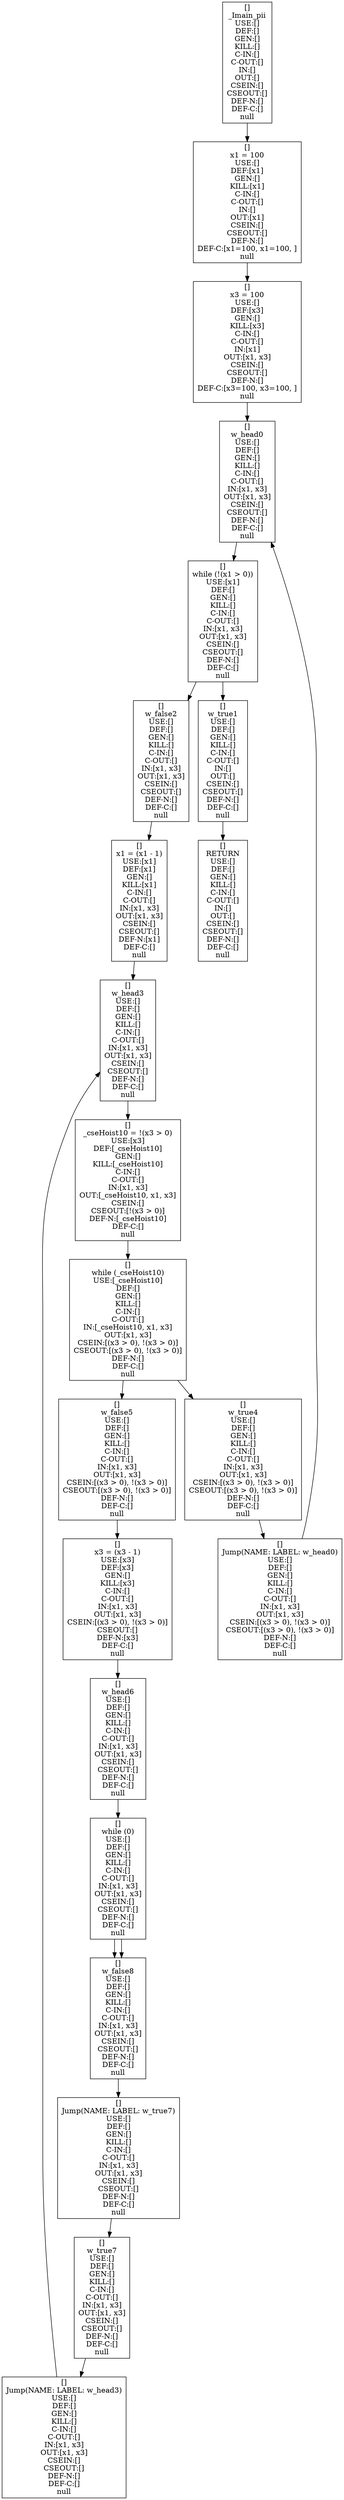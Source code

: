 digraph test {
a783148 [label="[]\n_Imain_pii\nUSE:[]\nDEF:[]\nGEN:[]\nKILL:[]\nC-IN:[]\nC-OUT:[]\nIN:[]\nOUT:[]\nCSEIN:[]\nCSEOUT:[]\nDEF-N:[]\nDEF-C:[]\nnull" shape=box];
a783148->a9042915
a9042915 [label="[]\nx1 = 100\nUSE:[]\nDEF:[x1]\nGEN:[]\nKILL:[x1]\nC-IN:[]\nC-OUT:[]\nIN:[]\nOUT:[x1]\nCSEIN:[]\nCSEOUT:[]\nDEF-N:[]\nDEF-C:[x1=100, x1=100, ]\nnull" shape=box];
a9042915->a16259139
a16259139 [label="[]\nx3 = 100\nUSE:[]\nDEF:[x3]\nGEN:[]\nKILL:[x3]\nC-IN:[]\nC-OUT:[]\nIN:[x1]\nOUT:[x1, x3]\nCSEIN:[]\nCSEOUT:[]\nDEF-N:[]\nDEF-C:[x3=100, x3=100, ]\nnull" shape=box];
a16259139->a10490677
a10490677 [label="[]\nw_head0\nUSE:[]\nDEF:[]\nGEN:[]\nKILL:[]\nC-IN:[]\nC-OUT:[]\nIN:[x1, x3]\nOUT:[x1, x3]\nCSEIN:[]\nCSEOUT:[]\nDEF-N:[]\nDEF-C:[]\nnull" shape=box];
a10490677->a56667
a56667 [label="[]\nwhile (!(x1 > 0))\nUSE:[x1]\nDEF:[]\nGEN:[]\nKILL:[]\nC-IN:[]\nC-OUT:[]\nIN:[x1, x3]\nOUT:[x1, x3]\nCSEIN:[]\nCSEOUT:[]\nDEF-N:[]\nDEF-C:[]\nnull" shape=box];
a56667->a11227341
a11227341 [label="[]\nw_true1\nUSE:[]\nDEF:[]\nGEN:[]\nKILL:[]\nC-IN:[]\nC-OUT:[]\nIN:[]\nOUT:[]\nCSEIN:[]\nCSEOUT:[]\nDEF-N:[]\nDEF-C:[]\nnull" shape=box];
a11227341->a12893404
a12893404 [label="[]\nRETURN\nUSE:[]\nDEF:[]\nGEN:[]\nKILL:[]\nC-IN:[]\nC-OUT:[]\nIN:[]\nOUT:[]\nCSEIN:[]\nCSEOUT:[]\nDEF-N:[]\nDEF-C:[]\nnull" shape=box];
a56667->a27284232
a27284232 [label="[]\nw_false2\nUSE:[]\nDEF:[]\nGEN:[]\nKILL:[]\nC-IN:[]\nC-OUT:[]\nIN:[x1, x3]\nOUT:[x1, x3]\nCSEIN:[]\nCSEOUT:[]\nDEF-N:[]\nDEF-C:[]\nnull" shape=box];
a27284232->a4932403
a4932403 [label="[]\nx1 = (x1 - 1)\nUSE:[x1]\nDEF:[x1]\nGEN:[]\nKILL:[x1]\nC-IN:[]\nC-OUT:[]\nIN:[x1, x3]\nOUT:[x1, x3]\nCSEIN:[]\nCSEOUT:[]\nDEF-N:[x1]\nDEF-C:[]\nnull" shape=box];
a4932403->a21666162
a21666162 [label="[]\nw_head3\nUSE:[]\nDEF:[]\nGEN:[]\nKILL:[]\nC-IN:[]\nC-OUT:[]\nIN:[x1, x3]\nOUT:[x1, x3]\nCSEIN:[]\nCSEOUT:[]\nDEF-N:[]\nDEF-C:[]\nnull" shape=box];
a21666162->a8225923
a8225923 [label="[]\n_cseHoist10 = !(x3 > 0)\nUSE:[x3]\nDEF:[_cseHoist10]\nGEN:[]\nKILL:[_cseHoist10]\nC-IN:[]\nC-OUT:[]\nIN:[x1, x3]\nOUT:[_cseHoist10, x1, x3]\nCSEIN:[]\nCSEOUT:[!(x3 > 0)]\nDEF-N:[_cseHoist10]\nDEF-C:[]\nnull" shape=box];
a8225923->a19456522
a19456522 [label="[]\nwhile (_cseHoist10)\nUSE:[_cseHoist10]\nDEF:[]\nGEN:[]\nKILL:[]\nC-IN:[]\nC-OUT:[]\nIN:[_cseHoist10, x1, x3]\nOUT:[x1, x3]\nCSEIN:[(x3 > 0), !(x3 > 0)]\nCSEOUT:[(x3 > 0), !(x3 > 0)]\nDEF-N:[]\nDEF-C:[]\nnull" shape=box];
a19456522->a7704521
a7704521 [label="[]\nw_true4\nUSE:[]\nDEF:[]\nGEN:[]\nKILL:[]\nC-IN:[]\nC-OUT:[]\nIN:[x1, x3]\nOUT:[x1, x3]\nCSEIN:[(x3 > 0), !(x3 > 0)]\nCSEOUT:[(x3 > 0), !(x3 > 0)]\nDEF-N:[]\nDEF-C:[]\nnull" shape=box];
a7704521->a17829242
a17829242 [label="[]\nJump(NAME: LABEL: w_head0)\nUSE:[]\nDEF:[]\nGEN:[]\nKILL:[]\nC-IN:[]\nC-OUT:[]\nIN:[x1, x3]\nOUT:[x1, x3]\nCSEIN:[(x3 > 0), !(x3 > 0)]\nCSEOUT:[(x3 > 0), !(x3 > 0)]\nDEF-N:[]\nDEF-C:[]\nnull" shape=box];
a17829242->a10490677
a19456522->a21352552
a21352552 [label="[]\nw_false5\nUSE:[]\nDEF:[]\nGEN:[]\nKILL:[]\nC-IN:[]\nC-OUT:[]\nIN:[x1, x3]\nOUT:[x1, x3]\nCSEIN:[(x3 > 0), !(x3 > 0)]\nCSEOUT:[(x3 > 0), !(x3 > 0)]\nDEF-N:[]\nDEF-C:[]\nnull" shape=box];
a21352552->a15006066
a15006066 [label="[]\nx3 = (x3 - 1)\nUSE:[x3]\nDEF:[x3]\nGEN:[]\nKILL:[x3]\nC-IN:[]\nC-OUT:[]\nIN:[x1, x3]\nOUT:[x1, x3]\nCSEIN:[(x3 > 0), !(x3 > 0)]\nCSEOUT:[]\nDEF-N:[x3]\nDEF-C:[]\nnull" shape=box];
a15006066->a20181463
a20181463 [label="[]\nw_head6\nUSE:[]\nDEF:[]\nGEN:[]\nKILL:[]\nC-IN:[]\nC-OUT:[]\nIN:[x1, x3]\nOUT:[x1, x3]\nCSEIN:[]\nCSEOUT:[]\nDEF-N:[]\nDEF-C:[]\nnull" shape=box];
a20181463->a11850709
a11850709 [label="[]\nwhile (0)\nUSE:[]\nDEF:[]\nGEN:[]\nKILL:[]\nC-IN:[]\nC-OUT:[]\nIN:[x1, x3]\nOUT:[x1, x3]\nCSEIN:[]\nCSEOUT:[]\nDEF-N:[]\nDEF-C:[]\nnull" shape=box];
a11850709->a3341135
a3341135 [label="[]\nw_false8\nUSE:[]\nDEF:[]\nGEN:[]\nKILL:[]\nC-IN:[]\nC-OUT:[]\nIN:[x1, x3]\nOUT:[x1, x3]\nCSEIN:[]\nCSEOUT:[]\nDEF-N:[]\nDEF-C:[]\nnull" shape=box];
a3341135->a29315749
a29315749 [label="[]\nJump(NAME: LABEL: w_true7)\nUSE:[]\nDEF:[]\nGEN:[]\nKILL:[]\nC-IN:[]\nC-OUT:[]\nIN:[x1, x3]\nOUT:[x1, x3]\nCSEIN:[]\nCSEOUT:[]\nDEF-N:[]\nDEF-C:[]\nnull" shape=box];
a29315749->a17905416
a17905416 [label="[]\nw_true7\nUSE:[]\nDEF:[]\nGEN:[]\nKILL:[]\nC-IN:[]\nC-OUT:[]\nIN:[x1, x3]\nOUT:[x1, x3]\nCSEIN:[]\nCSEOUT:[]\nDEF-N:[]\nDEF-C:[]\nnull" shape=box];
a17905416->a30079646
a30079646 [label="[]\nJump(NAME: LABEL: w_head3)\nUSE:[]\nDEF:[]\nGEN:[]\nKILL:[]\nC-IN:[]\nC-OUT:[]\nIN:[x1, x3]\nOUT:[x1, x3]\nCSEIN:[]\nCSEOUT:[]\nDEF-N:[]\nDEF-C:[]\nnull" shape=box];
a30079646->a21666162
a11850709->a3341135
}